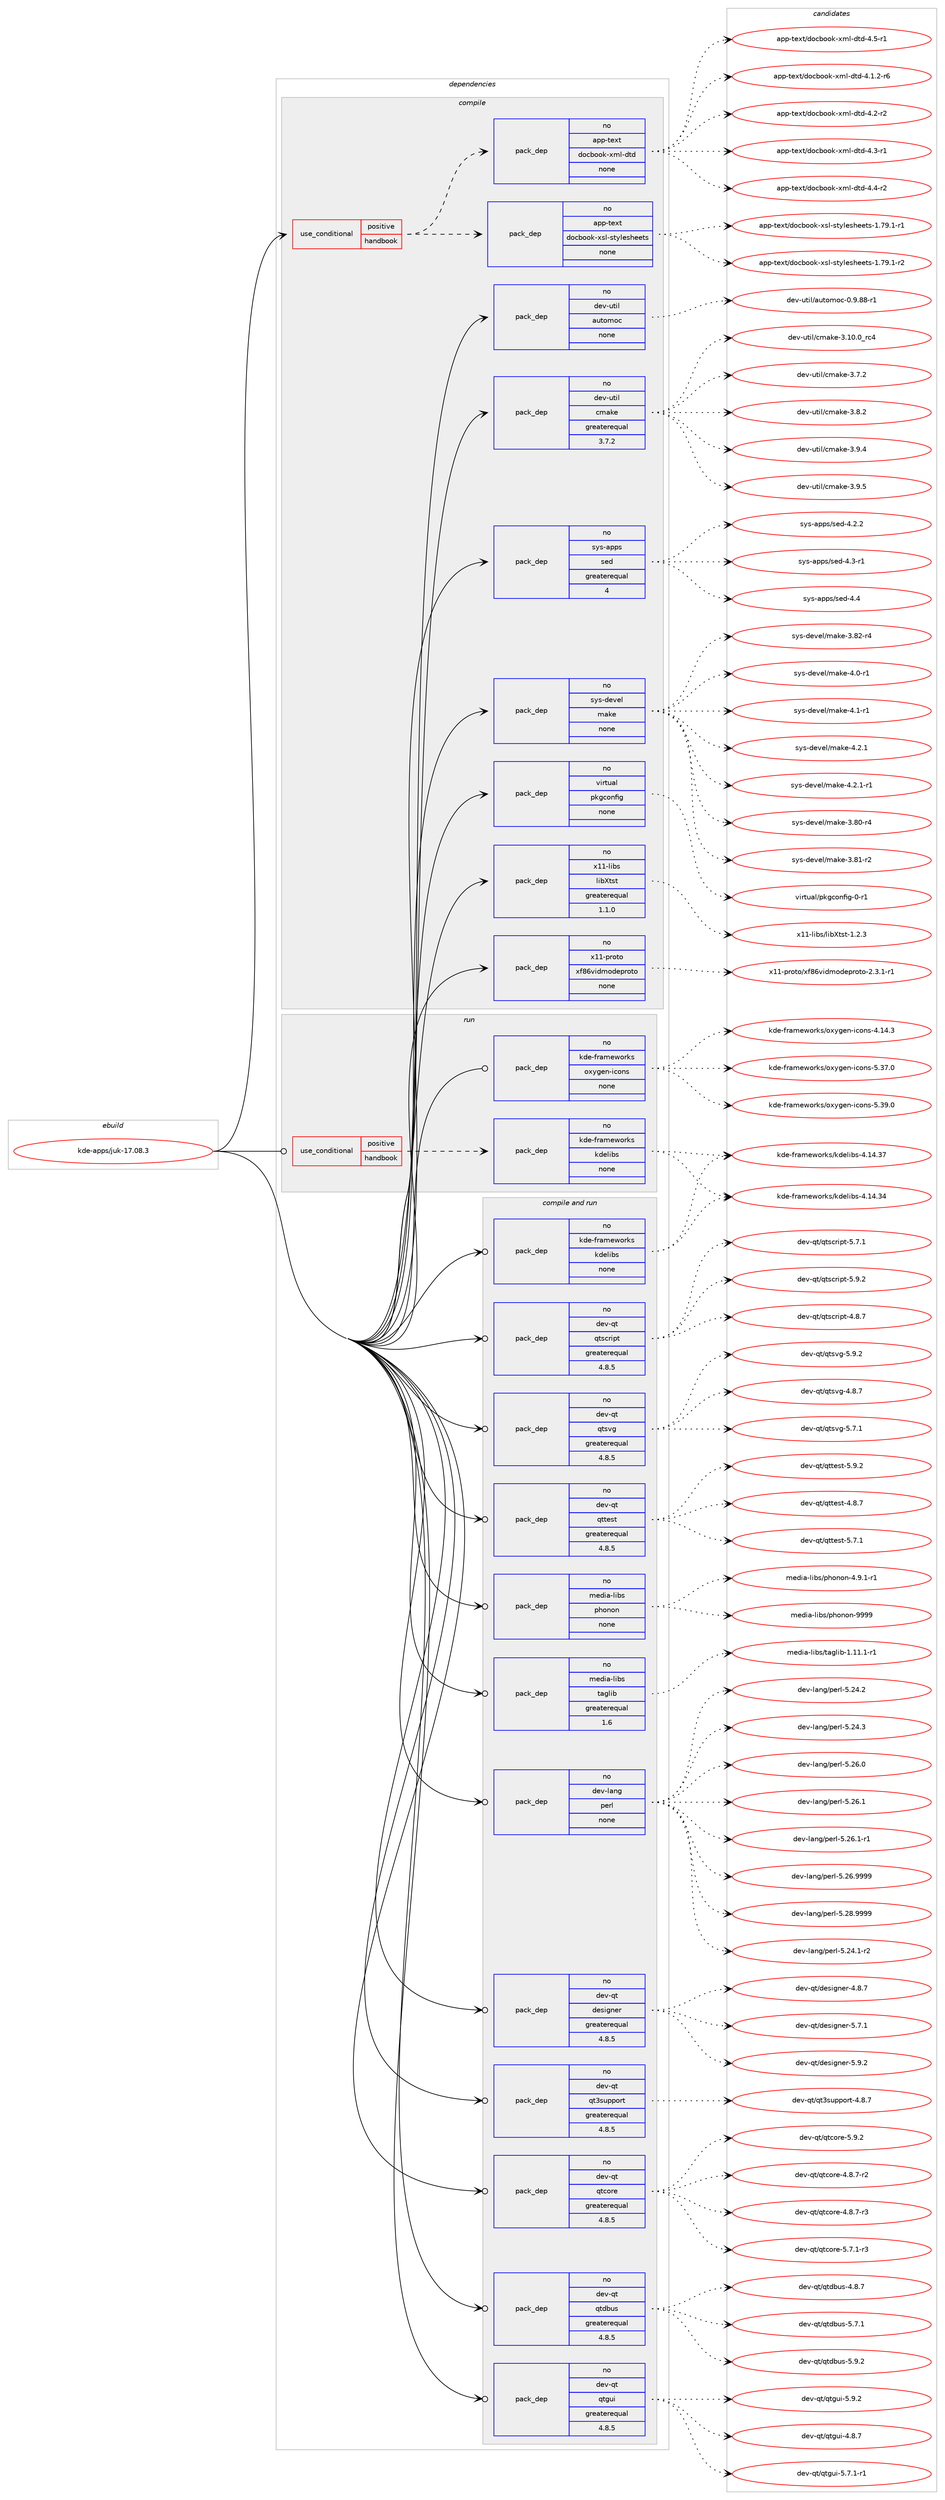digraph prolog {

# *************
# Graph options
# *************

newrank=true;
concentrate=true;
compound=true;
graph [rankdir=LR,fontname=Helvetica,fontsize=10,ranksep=1.5];#, ranksep=2.5, nodesep=0.2];
edge  [arrowhead=vee];
node  [fontname=Helvetica,fontsize=10];

# **********
# The ebuild
# **********

subgraph cluster_leftcol {
color=gray;
rank=same;
label=<<i>ebuild</i>>;
id [label="kde-apps/juk-17.08.3", color=red, width=4, href="../kde-apps/juk-17.08.3.svg"];
}

# ****************
# The dependencies
# ****************

subgraph cluster_midcol {
color=gray;
label=<<i>dependencies</i>>;
subgraph cluster_compile {
fillcolor="#eeeeee";
style=filled;
label=<<i>compile</i>>;
subgraph cond82462 {
dependency315636 [label=<<TABLE BORDER="0" CELLBORDER="1" CELLSPACING="0" CELLPADDING="4"><TR><TD ROWSPAN="3" CELLPADDING="10">use_conditional</TD></TR><TR><TD>positive</TD></TR><TR><TD>handbook</TD></TR></TABLE>>, shape=none, color=red];
subgraph pack228183 {
dependency315637 [label=<<TABLE BORDER="0" CELLBORDER="1" CELLSPACING="0" CELLPADDING="4" WIDTH="220"><TR><TD ROWSPAN="6" CELLPADDING="30">pack_dep</TD></TR><TR><TD WIDTH="110">no</TD></TR><TR><TD>app-text</TD></TR><TR><TD>docbook-xml-dtd</TD></TR><TR><TD>none</TD></TR><TR><TD></TD></TR></TABLE>>, shape=none, color=blue];
}
dependency315636:e -> dependency315637:w [weight=20,style="dashed",arrowhead="vee"];
subgraph pack228184 {
dependency315638 [label=<<TABLE BORDER="0" CELLBORDER="1" CELLSPACING="0" CELLPADDING="4" WIDTH="220"><TR><TD ROWSPAN="6" CELLPADDING="30">pack_dep</TD></TR><TR><TD WIDTH="110">no</TD></TR><TR><TD>app-text</TD></TR><TR><TD>docbook-xsl-stylesheets</TD></TR><TR><TD>none</TD></TR><TR><TD></TD></TR></TABLE>>, shape=none, color=blue];
}
dependency315636:e -> dependency315638:w [weight=20,style="dashed",arrowhead="vee"];
}
id:e -> dependency315636:w [weight=20,style="solid",arrowhead="vee"];
subgraph pack228185 {
dependency315639 [label=<<TABLE BORDER="0" CELLBORDER="1" CELLSPACING="0" CELLPADDING="4" WIDTH="220"><TR><TD ROWSPAN="6" CELLPADDING="30">pack_dep</TD></TR><TR><TD WIDTH="110">no</TD></TR><TR><TD>dev-util</TD></TR><TR><TD>automoc</TD></TR><TR><TD>none</TD></TR><TR><TD></TD></TR></TABLE>>, shape=none, color=blue];
}
id:e -> dependency315639:w [weight=20,style="solid",arrowhead="vee"];
subgraph pack228186 {
dependency315640 [label=<<TABLE BORDER="0" CELLBORDER="1" CELLSPACING="0" CELLPADDING="4" WIDTH="220"><TR><TD ROWSPAN="6" CELLPADDING="30">pack_dep</TD></TR><TR><TD WIDTH="110">no</TD></TR><TR><TD>dev-util</TD></TR><TR><TD>cmake</TD></TR><TR><TD>greaterequal</TD></TR><TR><TD>3.7.2</TD></TR></TABLE>>, shape=none, color=blue];
}
id:e -> dependency315640:w [weight=20,style="solid",arrowhead="vee"];
subgraph pack228187 {
dependency315641 [label=<<TABLE BORDER="0" CELLBORDER="1" CELLSPACING="0" CELLPADDING="4" WIDTH="220"><TR><TD ROWSPAN="6" CELLPADDING="30">pack_dep</TD></TR><TR><TD WIDTH="110">no</TD></TR><TR><TD>sys-apps</TD></TR><TR><TD>sed</TD></TR><TR><TD>greaterequal</TD></TR><TR><TD>4</TD></TR></TABLE>>, shape=none, color=blue];
}
id:e -> dependency315641:w [weight=20,style="solid",arrowhead="vee"];
subgraph pack228188 {
dependency315642 [label=<<TABLE BORDER="0" CELLBORDER="1" CELLSPACING="0" CELLPADDING="4" WIDTH="220"><TR><TD ROWSPAN="6" CELLPADDING="30">pack_dep</TD></TR><TR><TD WIDTH="110">no</TD></TR><TR><TD>sys-devel</TD></TR><TR><TD>make</TD></TR><TR><TD>none</TD></TR><TR><TD></TD></TR></TABLE>>, shape=none, color=blue];
}
id:e -> dependency315642:w [weight=20,style="solid",arrowhead="vee"];
subgraph pack228189 {
dependency315643 [label=<<TABLE BORDER="0" CELLBORDER="1" CELLSPACING="0" CELLPADDING="4" WIDTH="220"><TR><TD ROWSPAN="6" CELLPADDING="30">pack_dep</TD></TR><TR><TD WIDTH="110">no</TD></TR><TR><TD>virtual</TD></TR><TR><TD>pkgconfig</TD></TR><TR><TD>none</TD></TR><TR><TD></TD></TR></TABLE>>, shape=none, color=blue];
}
id:e -> dependency315643:w [weight=20,style="solid",arrowhead="vee"];
subgraph pack228190 {
dependency315644 [label=<<TABLE BORDER="0" CELLBORDER="1" CELLSPACING="0" CELLPADDING="4" WIDTH="220"><TR><TD ROWSPAN="6" CELLPADDING="30">pack_dep</TD></TR><TR><TD WIDTH="110">no</TD></TR><TR><TD>x11-libs</TD></TR><TR><TD>libXtst</TD></TR><TR><TD>greaterequal</TD></TR><TR><TD>1.1.0</TD></TR></TABLE>>, shape=none, color=blue];
}
id:e -> dependency315644:w [weight=20,style="solid",arrowhead="vee"];
subgraph pack228191 {
dependency315645 [label=<<TABLE BORDER="0" CELLBORDER="1" CELLSPACING="0" CELLPADDING="4" WIDTH="220"><TR><TD ROWSPAN="6" CELLPADDING="30">pack_dep</TD></TR><TR><TD WIDTH="110">no</TD></TR><TR><TD>x11-proto</TD></TR><TR><TD>xf86vidmodeproto</TD></TR><TR><TD>none</TD></TR><TR><TD></TD></TR></TABLE>>, shape=none, color=blue];
}
id:e -> dependency315645:w [weight=20,style="solid",arrowhead="vee"];
}
subgraph cluster_compileandrun {
fillcolor="#eeeeee";
style=filled;
label=<<i>compile and run</i>>;
subgraph pack228192 {
dependency315646 [label=<<TABLE BORDER="0" CELLBORDER="1" CELLSPACING="0" CELLPADDING="4" WIDTH="220"><TR><TD ROWSPAN="6" CELLPADDING="30">pack_dep</TD></TR><TR><TD WIDTH="110">no</TD></TR><TR><TD>dev-lang</TD></TR><TR><TD>perl</TD></TR><TR><TD>none</TD></TR><TR><TD></TD></TR></TABLE>>, shape=none, color=blue];
}
id:e -> dependency315646:w [weight=20,style="solid",arrowhead="odotvee"];
subgraph pack228193 {
dependency315647 [label=<<TABLE BORDER="0" CELLBORDER="1" CELLSPACING="0" CELLPADDING="4" WIDTH="220"><TR><TD ROWSPAN="6" CELLPADDING="30">pack_dep</TD></TR><TR><TD WIDTH="110">no</TD></TR><TR><TD>dev-qt</TD></TR><TR><TD>designer</TD></TR><TR><TD>greaterequal</TD></TR><TR><TD>4.8.5</TD></TR></TABLE>>, shape=none, color=blue];
}
id:e -> dependency315647:w [weight=20,style="solid",arrowhead="odotvee"];
subgraph pack228194 {
dependency315648 [label=<<TABLE BORDER="0" CELLBORDER="1" CELLSPACING="0" CELLPADDING="4" WIDTH="220"><TR><TD ROWSPAN="6" CELLPADDING="30">pack_dep</TD></TR><TR><TD WIDTH="110">no</TD></TR><TR><TD>dev-qt</TD></TR><TR><TD>qt3support</TD></TR><TR><TD>greaterequal</TD></TR><TR><TD>4.8.5</TD></TR></TABLE>>, shape=none, color=blue];
}
id:e -> dependency315648:w [weight=20,style="solid",arrowhead="odotvee"];
subgraph pack228195 {
dependency315649 [label=<<TABLE BORDER="0" CELLBORDER="1" CELLSPACING="0" CELLPADDING="4" WIDTH="220"><TR><TD ROWSPAN="6" CELLPADDING="30">pack_dep</TD></TR><TR><TD WIDTH="110">no</TD></TR><TR><TD>dev-qt</TD></TR><TR><TD>qtcore</TD></TR><TR><TD>greaterequal</TD></TR><TR><TD>4.8.5</TD></TR></TABLE>>, shape=none, color=blue];
}
id:e -> dependency315649:w [weight=20,style="solid",arrowhead="odotvee"];
subgraph pack228196 {
dependency315650 [label=<<TABLE BORDER="0" CELLBORDER="1" CELLSPACING="0" CELLPADDING="4" WIDTH="220"><TR><TD ROWSPAN="6" CELLPADDING="30">pack_dep</TD></TR><TR><TD WIDTH="110">no</TD></TR><TR><TD>dev-qt</TD></TR><TR><TD>qtdbus</TD></TR><TR><TD>greaterequal</TD></TR><TR><TD>4.8.5</TD></TR></TABLE>>, shape=none, color=blue];
}
id:e -> dependency315650:w [weight=20,style="solid",arrowhead="odotvee"];
subgraph pack228197 {
dependency315651 [label=<<TABLE BORDER="0" CELLBORDER="1" CELLSPACING="0" CELLPADDING="4" WIDTH="220"><TR><TD ROWSPAN="6" CELLPADDING="30">pack_dep</TD></TR><TR><TD WIDTH="110">no</TD></TR><TR><TD>dev-qt</TD></TR><TR><TD>qtgui</TD></TR><TR><TD>greaterequal</TD></TR><TR><TD>4.8.5</TD></TR></TABLE>>, shape=none, color=blue];
}
id:e -> dependency315651:w [weight=20,style="solid",arrowhead="odotvee"];
subgraph pack228198 {
dependency315652 [label=<<TABLE BORDER="0" CELLBORDER="1" CELLSPACING="0" CELLPADDING="4" WIDTH="220"><TR><TD ROWSPAN="6" CELLPADDING="30">pack_dep</TD></TR><TR><TD WIDTH="110">no</TD></TR><TR><TD>dev-qt</TD></TR><TR><TD>qtscript</TD></TR><TR><TD>greaterequal</TD></TR><TR><TD>4.8.5</TD></TR></TABLE>>, shape=none, color=blue];
}
id:e -> dependency315652:w [weight=20,style="solid",arrowhead="odotvee"];
subgraph pack228199 {
dependency315653 [label=<<TABLE BORDER="0" CELLBORDER="1" CELLSPACING="0" CELLPADDING="4" WIDTH="220"><TR><TD ROWSPAN="6" CELLPADDING="30">pack_dep</TD></TR><TR><TD WIDTH="110">no</TD></TR><TR><TD>dev-qt</TD></TR><TR><TD>qtsvg</TD></TR><TR><TD>greaterequal</TD></TR><TR><TD>4.8.5</TD></TR></TABLE>>, shape=none, color=blue];
}
id:e -> dependency315653:w [weight=20,style="solid",arrowhead="odotvee"];
subgraph pack228200 {
dependency315654 [label=<<TABLE BORDER="0" CELLBORDER="1" CELLSPACING="0" CELLPADDING="4" WIDTH="220"><TR><TD ROWSPAN="6" CELLPADDING="30">pack_dep</TD></TR><TR><TD WIDTH="110">no</TD></TR><TR><TD>dev-qt</TD></TR><TR><TD>qttest</TD></TR><TR><TD>greaterequal</TD></TR><TR><TD>4.8.5</TD></TR></TABLE>>, shape=none, color=blue];
}
id:e -> dependency315654:w [weight=20,style="solid",arrowhead="odotvee"];
subgraph pack228201 {
dependency315655 [label=<<TABLE BORDER="0" CELLBORDER="1" CELLSPACING="0" CELLPADDING="4" WIDTH="220"><TR><TD ROWSPAN="6" CELLPADDING="30">pack_dep</TD></TR><TR><TD WIDTH="110">no</TD></TR><TR><TD>kde-frameworks</TD></TR><TR><TD>kdelibs</TD></TR><TR><TD>none</TD></TR><TR><TD></TD></TR></TABLE>>, shape=none, color=blue];
}
id:e -> dependency315655:w [weight=20,style="solid",arrowhead="odotvee"];
subgraph pack228202 {
dependency315656 [label=<<TABLE BORDER="0" CELLBORDER="1" CELLSPACING="0" CELLPADDING="4" WIDTH="220"><TR><TD ROWSPAN="6" CELLPADDING="30">pack_dep</TD></TR><TR><TD WIDTH="110">no</TD></TR><TR><TD>media-libs</TD></TR><TR><TD>phonon</TD></TR><TR><TD>none</TD></TR><TR><TD></TD></TR></TABLE>>, shape=none, color=blue];
}
id:e -> dependency315656:w [weight=20,style="solid",arrowhead="odotvee"];
subgraph pack228203 {
dependency315657 [label=<<TABLE BORDER="0" CELLBORDER="1" CELLSPACING="0" CELLPADDING="4" WIDTH="220"><TR><TD ROWSPAN="6" CELLPADDING="30">pack_dep</TD></TR><TR><TD WIDTH="110">no</TD></TR><TR><TD>media-libs</TD></TR><TR><TD>taglib</TD></TR><TR><TD>greaterequal</TD></TR><TR><TD>1.6</TD></TR></TABLE>>, shape=none, color=blue];
}
id:e -> dependency315657:w [weight=20,style="solid",arrowhead="odotvee"];
}
subgraph cluster_run {
fillcolor="#eeeeee";
style=filled;
label=<<i>run</i>>;
subgraph cond82463 {
dependency315658 [label=<<TABLE BORDER="0" CELLBORDER="1" CELLSPACING="0" CELLPADDING="4"><TR><TD ROWSPAN="3" CELLPADDING="10">use_conditional</TD></TR><TR><TD>positive</TD></TR><TR><TD>handbook</TD></TR></TABLE>>, shape=none, color=red];
subgraph pack228204 {
dependency315659 [label=<<TABLE BORDER="0" CELLBORDER="1" CELLSPACING="0" CELLPADDING="4" WIDTH="220"><TR><TD ROWSPAN="6" CELLPADDING="30">pack_dep</TD></TR><TR><TD WIDTH="110">no</TD></TR><TR><TD>kde-frameworks</TD></TR><TR><TD>kdelibs</TD></TR><TR><TD>none</TD></TR><TR><TD></TD></TR></TABLE>>, shape=none, color=blue];
}
dependency315658:e -> dependency315659:w [weight=20,style="dashed",arrowhead="vee"];
}
id:e -> dependency315658:w [weight=20,style="solid",arrowhead="odot"];
subgraph pack228205 {
dependency315660 [label=<<TABLE BORDER="0" CELLBORDER="1" CELLSPACING="0" CELLPADDING="4" WIDTH="220"><TR><TD ROWSPAN="6" CELLPADDING="30">pack_dep</TD></TR><TR><TD WIDTH="110">no</TD></TR><TR><TD>kde-frameworks</TD></TR><TR><TD>oxygen-icons</TD></TR><TR><TD>none</TD></TR><TR><TD></TD></TR></TABLE>>, shape=none, color=blue];
}
id:e -> dependency315660:w [weight=20,style="solid",arrowhead="odot"];
}
}

# **************
# The candidates
# **************

subgraph cluster_choices {
rank=same;
color=gray;
label=<<i>candidates</i>>;

subgraph choice228183 {
color=black;
nodesep=1;
choice971121124511610112011647100111999811111110745120109108451001161004552464946504511454 [label="app-text/docbook-xml-dtd-4.1.2-r6", color=red, width=4,href="../app-text/docbook-xml-dtd-4.1.2-r6.svg"];
choice97112112451161011201164710011199981111111074512010910845100116100455246504511450 [label="app-text/docbook-xml-dtd-4.2-r2", color=red, width=4,href="../app-text/docbook-xml-dtd-4.2-r2.svg"];
choice97112112451161011201164710011199981111111074512010910845100116100455246514511449 [label="app-text/docbook-xml-dtd-4.3-r1", color=red, width=4,href="../app-text/docbook-xml-dtd-4.3-r1.svg"];
choice97112112451161011201164710011199981111111074512010910845100116100455246524511450 [label="app-text/docbook-xml-dtd-4.4-r2", color=red, width=4,href="../app-text/docbook-xml-dtd-4.4-r2.svg"];
choice97112112451161011201164710011199981111111074512010910845100116100455246534511449 [label="app-text/docbook-xml-dtd-4.5-r1", color=red, width=4,href="../app-text/docbook-xml-dtd-4.5-r1.svg"];
dependency315637:e -> choice971121124511610112011647100111999811111110745120109108451001161004552464946504511454:w [style=dotted,weight="100"];
dependency315637:e -> choice97112112451161011201164710011199981111111074512010910845100116100455246504511450:w [style=dotted,weight="100"];
dependency315637:e -> choice97112112451161011201164710011199981111111074512010910845100116100455246514511449:w [style=dotted,weight="100"];
dependency315637:e -> choice97112112451161011201164710011199981111111074512010910845100116100455246524511450:w [style=dotted,weight="100"];
dependency315637:e -> choice97112112451161011201164710011199981111111074512010910845100116100455246534511449:w [style=dotted,weight="100"];
}
subgraph choice228184 {
color=black;
nodesep=1;
choice97112112451161011201164710011199981111111074512011510845115116121108101115104101101116115454946555746494511449 [label="app-text/docbook-xsl-stylesheets-1.79.1-r1", color=red, width=4,href="../app-text/docbook-xsl-stylesheets-1.79.1-r1.svg"];
choice97112112451161011201164710011199981111111074512011510845115116121108101115104101101116115454946555746494511450 [label="app-text/docbook-xsl-stylesheets-1.79.1-r2", color=red, width=4,href="../app-text/docbook-xsl-stylesheets-1.79.1-r2.svg"];
dependency315638:e -> choice97112112451161011201164710011199981111111074512011510845115116121108101115104101101116115454946555746494511449:w [style=dotted,weight="100"];
dependency315638:e -> choice97112112451161011201164710011199981111111074512011510845115116121108101115104101101116115454946555746494511450:w [style=dotted,weight="100"];
}
subgraph choice228185 {
color=black;
nodesep=1;
choice10010111845117116105108479711711611110911199454846574656564511449 [label="dev-util/automoc-0.9.88-r1", color=red, width=4,href="../dev-util/automoc-0.9.88-r1.svg"];
dependency315639:e -> choice10010111845117116105108479711711611110911199454846574656564511449:w [style=dotted,weight="100"];
}
subgraph choice228186 {
color=black;
nodesep=1;
choice1001011184511711610510847991099710710145514649484648951149952 [label="dev-util/cmake-3.10.0_rc4", color=red, width=4,href="../dev-util/cmake-3.10.0_rc4.svg"];
choice10010111845117116105108479910997107101455146554650 [label="dev-util/cmake-3.7.2", color=red, width=4,href="../dev-util/cmake-3.7.2.svg"];
choice10010111845117116105108479910997107101455146564650 [label="dev-util/cmake-3.8.2", color=red, width=4,href="../dev-util/cmake-3.8.2.svg"];
choice10010111845117116105108479910997107101455146574652 [label="dev-util/cmake-3.9.4", color=red, width=4,href="../dev-util/cmake-3.9.4.svg"];
choice10010111845117116105108479910997107101455146574653 [label="dev-util/cmake-3.9.5", color=red, width=4,href="../dev-util/cmake-3.9.5.svg"];
dependency315640:e -> choice1001011184511711610510847991099710710145514649484648951149952:w [style=dotted,weight="100"];
dependency315640:e -> choice10010111845117116105108479910997107101455146554650:w [style=dotted,weight="100"];
dependency315640:e -> choice10010111845117116105108479910997107101455146564650:w [style=dotted,weight="100"];
dependency315640:e -> choice10010111845117116105108479910997107101455146574652:w [style=dotted,weight="100"];
dependency315640:e -> choice10010111845117116105108479910997107101455146574653:w [style=dotted,weight="100"];
}
subgraph choice228187 {
color=black;
nodesep=1;
choice115121115459711211211547115101100455246504650 [label="sys-apps/sed-4.2.2", color=red, width=4,href="../sys-apps/sed-4.2.2.svg"];
choice115121115459711211211547115101100455246514511449 [label="sys-apps/sed-4.3-r1", color=red, width=4,href="../sys-apps/sed-4.3-r1.svg"];
choice11512111545971121121154711510110045524652 [label="sys-apps/sed-4.4", color=red, width=4,href="../sys-apps/sed-4.4.svg"];
dependency315641:e -> choice115121115459711211211547115101100455246504650:w [style=dotted,weight="100"];
dependency315641:e -> choice115121115459711211211547115101100455246514511449:w [style=dotted,weight="100"];
dependency315641:e -> choice11512111545971121121154711510110045524652:w [style=dotted,weight="100"];
}
subgraph choice228188 {
color=black;
nodesep=1;
choice11512111545100101118101108471099710710145514656484511452 [label="sys-devel/make-3.80-r4", color=red, width=4,href="../sys-devel/make-3.80-r4.svg"];
choice11512111545100101118101108471099710710145514656494511450 [label="sys-devel/make-3.81-r2", color=red, width=4,href="../sys-devel/make-3.81-r2.svg"];
choice11512111545100101118101108471099710710145514656504511452 [label="sys-devel/make-3.82-r4", color=red, width=4,href="../sys-devel/make-3.82-r4.svg"];
choice115121115451001011181011084710997107101455246484511449 [label="sys-devel/make-4.0-r1", color=red, width=4,href="../sys-devel/make-4.0-r1.svg"];
choice115121115451001011181011084710997107101455246494511449 [label="sys-devel/make-4.1-r1", color=red, width=4,href="../sys-devel/make-4.1-r1.svg"];
choice115121115451001011181011084710997107101455246504649 [label="sys-devel/make-4.2.1", color=red, width=4,href="../sys-devel/make-4.2.1.svg"];
choice1151211154510010111810110847109971071014552465046494511449 [label="sys-devel/make-4.2.1-r1", color=red, width=4,href="../sys-devel/make-4.2.1-r1.svg"];
dependency315642:e -> choice11512111545100101118101108471099710710145514656484511452:w [style=dotted,weight="100"];
dependency315642:e -> choice11512111545100101118101108471099710710145514656494511450:w [style=dotted,weight="100"];
dependency315642:e -> choice11512111545100101118101108471099710710145514656504511452:w [style=dotted,weight="100"];
dependency315642:e -> choice115121115451001011181011084710997107101455246484511449:w [style=dotted,weight="100"];
dependency315642:e -> choice115121115451001011181011084710997107101455246494511449:w [style=dotted,weight="100"];
dependency315642:e -> choice115121115451001011181011084710997107101455246504649:w [style=dotted,weight="100"];
dependency315642:e -> choice1151211154510010111810110847109971071014552465046494511449:w [style=dotted,weight="100"];
}
subgraph choice228189 {
color=black;
nodesep=1;
choice11810511411611797108471121071039911111010210510345484511449 [label="virtual/pkgconfig-0-r1", color=red, width=4,href="../virtual/pkgconfig-0-r1.svg"];
dependency315643:e -> choice11810511411611797108471121071039911111010210510345484511449:w [style=dotted,weight="100"];
}
subgraph choice228190 {
color=black;
nodesep=1;
choice12049494510810598115471081059888116115116454946504651 [label="x11-libs/libXtst-1.2.3", color=red, width=4,href="../x11-libs/libXtst-1.2.3.svg"];
dependency315644:e -> choice12049494510810598115471081059888116115116454946504651:w [style=dotted,weight="100"];
}
subgraph choice228191 {
color=black;
nodesep=1;
choice1204949451121141111161114712010256541181051001091111001011121141111161114550465146494511449 [label="x11-proto/xf86vidmodeproto-2.3.1-r1", color=red, width=4,href="../x11-proto/xf86vidmodeproto-2.3.1-r1.svg"];
dependency315645:e -> choice1204949451121141111161114712010256541181051001091111001011121141111161114550465146494511449:w [style=dotted,weight="100"];
}
subgraph choice228192 {
color=black;
nodesep=1;
choice100101118451089711010347112101114108455346505246494511450 [label="dev-lang/perl-5.24.1-r2", color=red, width=4,href="../dev-lang/perl-5.24.1-r2.svg"];
choice10010111845108971101034711210111410845534650524650 [label="dev-lang/perl-5.24.2", color=red, width=4,href="../dev-lang/perl-5.24.2.svg"];
choice10010111845108971101034711210111410845534650524651 [label="dev-lang/perl-5.24.3", color=red, width=4,href="../dev-lang/perl-5.24.3.svg"];
choice10010111845108971101034711210111410845534650544648 [label="dev-lang/perl-5.26.0", color=red, width=4,href="../dev-lang/perl-5.26.0.svg"];
choice10010111845108971101034711210111410845534650544649 [label="dev-lang/perl-5.26.1", color=red, width=4,href="../dev-lang/perl-5.26.1.svg"];
choice100101118451089711010347112101114108455346505446494511449 [label="dev-lang/perl-5.26.1-r1", color=red, width=4,href="../dev-lang/perl-5.26.1-r1.svg"];
choice10010111845108971101034711210111410845534650544657575757 [label="dev-lang/perl-5.26.9999", color=red, width=4,href="../dev-lang/perl-5.26.9999.svg"];
choice10010111845108971101034711210111410845534650564657575757 [label="dev-lang/perl-5.28.9999", color=red, width=4,href="../dev-lang/perl-5.28.9999.svg"];
dependency315646:e -> choice100101118451089711010347112101114108455346505246494511450:w [style=dotted,weight="100"];
dependency315646:e -> choice10010111845108971101034711210111410845534650524650:w [style=dotted,weight="100"];
dependency315646:e -> choice10010111845108971101034711210111410845534650524651:w [style=dotted,weight="100"];
dependency315646:e -> choice10010111845108971101034711210111410845534650544648:w [style=dotted,weight="100"];
dependency315646:e -> choice10010111845108971101034711210111410845534650544649:w [style=dotted,weight="100"];
dependency315646:e -> choice100101118451089711010347112101114108455346505446494511449:w [style=dotted,weight="100"];
dependency315646:e -> choice10010111845108971101034711210111410845534650544657575757:w [style=dotted,weight="100"];
dependency315646:e -> choice10010111845108971101034711210111410845534650564657575757:w [style=dotted,weight="100"];
}
subgraph choice228193 {
color=black;
nodesep=1;
choice1001011184511311647100101115105103110101114455246564655 [label="dev-qt/designer-4.8.7", color=red, width=4,href="../dev-qt/designer-4.8.7.svg"];
choice1001011184511311647100101115105103110101114455346554649 [label="dev-qt/designer-5.7.1", color=red, width=4,href="../dev-qt/designer-5.7.1.svg"];
choice1001011184511311647100101115105103110101114455346574650 [label="dev-qt/designer-5.9.2", color=red, width=4,href="../dev-qt/designer-5.9.2.svg"];
dependency315647:e -> choice1001011184511311647100101115105103110101114455246564655:w [style=dotted,weight="100"];
dependency315647:e -> choice1001011184511311647100101115105103110101114455346554649:w [style=dotted,weight="100"];
dependency315647:e -> choice1001011184511311647100101115105103110101114455346574650:w [style=dotted,weight="100"];
}
subgraph choice228194 {
color=black;
nodesep=1;
choice100101118451131164711311651115117112112111114116455246564655 [label="dev-qt/qt3support-4.8.7", color=red, width=4,href="../dev-qt/qt3support-4.8.7.svg"];
dependency315648:e -> choice100101118451131164711311651115117112112111114116455246564655:w [style=dotted,weight="100"];
}
subgraph choice228195 {
color=black;
nodesep=1;
choice1001011184511311647113116991111141014552465646554511450 [label="dev-qt/qtcore-4.8.7-r2", color=red, width=4,href="../dev-qt/qtcore-4.8.7-r2.svg"];
choice1001011184511311647113116991111141014552465646554511451 [label="dev-qt/qtcore-4.8.7-r3", color=red, width=4,href="../dev-qt/qtcore-4.8.7-r3.svg"];
choice1001011184511311647113116991111141014553465546494511451 [label="dev-qt/qtcore-5.7.1-r3", color=red, width=4,href="../dev-qt/qtcore-5.7.1-r3.svg"];
choice100101118451131164711311699111114101455346574650 [label="dev-qt/qtcore-5.9.2", color=red, width=4,href="../dev-qt/qtcore-5.9.2.svg"];
dependency315649:e -> choice1001011184511311647113116991111141014552465646554511450:w [style=dotted,weight="100"];
dependency315649:e -> choice1001011184511311647113116991111141014552465646554511451:w [style=dotted,weight="100"];
dependency315649:e -> choice1001011184511311647113116991111141014553465546494511451:w [style=dotted,weight="100"];
dependency315649:e -> choice100101118451131164711311699111114101455346574650:w [style=dotted,weight="100"];
}
subgraph choice228196 {
color=black;
nodesep=1;
choice100101118451131164711311610098117115455246564655 [label="dev-qt/qtdbus-4.8.7", color=red, width=4,href="../dev-qt/qtdbus-4.8.7.svg"];
choice100101118451131164711311610098117115455346554649 [label="dev-qt/qtdbus-5.7.1", color=red, width=4,href="../dev-qt/qtdbus-5.7.1.svg"];
choice100101118451131164711311610098117115455346574650 [label="dev-qt/qtdbus-5.9.2", color=red, width=4,href="../dev-qt/qtdbus-5.9.2.svg"];
dependency315650:e -> choice100101118451131164711311610098117115455246564655:w [style=dotted,weight="100"];
dependency315650:e -> choice100101118451131164711311610098117115455346554649:w [style=dotted,weight="100"];
dependency315650:e -> choice100101118451131164711311610098117115455346574650:w [style=dotted,weight="100"];
}
subgraph choice228197 {
color=black;
nodesep=1;
choice1001011184511311647113116103117105455246564655 [label="dev-qt/qtgui-4.8.7", color=red, width=4,href="../dev-qt/qtgui-4.8.7.svg"];
choice10010111845113116471131161031171054553465546494511449 [label="dev-qt/qtgui-5.7.1-r1", color=red, width=4,href="../dev-qt/qtgui-5.7.1-r1.svg"];
choice1001011184511311647113116103117105455346574650 [label="dev-qt/qtgui-5.9.2", color=red, width=4,href="../dev-qt/qtgui-5.9.2.svg"];
dependency315651:e -> choice1001011184511311647113116103117105455246564655:w [style=dotted,weight="100"];
dependency315651:e -> choice10010111845113116471131161031171054553465546494511449:w [style=dotted,weight="100"];
dependency315651:e -> choice1001011184511311647113116103117105455346574650:w [style=dotted,weight="100"];
}
subgraph choice228198 {
color=black;
nodesep=1;
choice100101118451131164711311611599114105112116455246564655 [label="dev-qt/qtscript-4.8.7", color=red, width=4,href="../dev-qt/qtscript-4.8.7.svg"];
choice100101118451131164711311611599114105112116455346554649 [label="dev-qt/qtscript-5.7.1", color=red, width=4,href="../dev-qt/qtscript-5.7.1.svg"];
choice100101118451131164711311611599114105112116455346574650 [label="dev-qt/qtscript-5.9.2", color=red, width=4,href="../dev-qt/qtscript-5.9.2.svg"];
dependency315652:e -> choice100101118451131164711311611599114105112116455246564655:w [style=dotted,weight="100"];
dependency315652:e -> choice100101118451131164711311611599114105112116455346554649:w [style=dotted,weight="100"];
dependency315652:e -> choice100101118451131164711311611599114105112116455346574650:w [style=dotted,weight="100"];
}
subgraph choice228199 {
color=black;
nodesep=1;
choice1001011184511311647113116115118103455246564655 [label="dev-qt/qtsvg-4.8.7", color=red, width=4,href="../dev-qt/qtsvg-4.8.7.svg"];
choice1001011184511311647113116115118103455346554649 [label="dev-qt/qtsvg-5.7.1", color=red, width=4,href="../dev-qt/qtsvg-5.7.1.svg"];
choice1001011184511311647113116115118103455346574650 [label="dev-qt/qtsvg-5.9.2", color=red, width=4,href="../dev-qt/qtsvg-5.9.2.svg"];
dependency315653:e -> choice1001011184511311647113116115118103455246564655:w [style=dotted,weight="100"];
dependency315653:e -> choice1001011184511311647113116115118103455346554649:w [style=dotted,weight="100"];
dependency315653:e -> choice1001011184511311647113116115118103455346574650:w [style=dotted,weight="100"];
}
subgraph choice228200 {
color=black;
nodesep=1;
choice1001011184511311647113116116101115116455246564655 [label="dev-qt/qttest-4.8.7", color=red, width=4,href="../dev-qt/qttest-4.8.7.svg"];
choice1001011184511311647113116116101115116455346554649 [label="dev-qt/qttest-5.7.1", color=red, width=4,href="../dev-qt/qttest-5.7.1.svg"];
choice1001011184511311647113116116101115116455346574650 [label="dev-qt/qttest-5.9.2", color=red, width=4,href="../dev-qt/qttest-5.9.2.svg"];
dependency315654:e -> choice1001011184511311647113116116101115116455246564655:w [style=dotted,weight="100"];
dependency315654:e -> choice1001011184511311647113116116101115116455346554649:w [style=dotted,weight="100"];
dependency315654:e -> choice1001011184511311647113116116101115116455346574650:w [style=dotted,weight="100"];
}
subgraph choice228201 {
color=black;
nodesep=1;
choice107100101451021149710910111911111410711547107100101108105981154552464952465152 [label="kde-frameworks/kdelibs-4.14.34", color=red, width=4,href="../kde-frameworks/kdelibs-4.14.34.svg"];
choice107100101451021149710910111911111410711547107100101108105981154552464952465155 [label="kde-frameworks/kdelibs-4.14.37", color=red, width=4,href="../kde-frameworks/kdelibs-4.14.37.svg"];
dependency315655:e -> choice107100101451021149710910111911111410711547107100101108105981154552464952465152:w [style=dotted,weight="100"];
dependency315655:e -> choice107100101451021149710910111911111410711547107100101108105981154552464952465155:w [style=dotted,weight="100"];
}
subgraph choice228202 {
color=black;
nodesep=1;
choice109101100105974510810598115471121041111101111104552465746494511449 [label="media-libs/phonon-4.9.1-r1", color=red, width=4,href="../media-libs/phonon-4.9.1-r1.svg"];
choice109101100105974510810598115471121041111101111104557575757 [label="media-libs/phonon-9999", color=red, width=4,href="../media-libs/phonon-9999.svg"];
dependency315656:e -> choice109101100105974510810598115471121041111101111104552465746494511449:w [style=dotted,weight="100"];
dependency315656:e -> choice109101100105974510810598115471121041111101111104557575757:w [style=dotted,weight="100"];
}
subgraph choice228203 {
color=black;
nodesep=1;
choice109101100105974510810598115471169710310810598454946494946494511449 [label="media-libs/taglib-1.11.1-r1", color=red, width=4,href="../media-libs/taglib-1.11.1-r1.svg"];
dependency315657:e -> choice109101100105974510810598115471169710310810598454946494946494511449:w [style=dotted,weight="100"];
}
subgraph choice228204 {
color=black;
nodesep=1;
choice107100101451021149710910111911111410711547107100101108105981154552464952465152 [label="kde-frameworks/kdelibs-4.14.34", color=red, width=4,href="../kde-frameworks/kdelibs-4.14.34.svg"];
choice107100101451021149710910111911111410711547107100101108105981154552464952465155 [label="kde-frameworks/kdelibs-4.14.37", color=red, width=4,href="../kde-frameworks/kdelibs-4.14.37.svg"];
dependency315659:e -> choice107100101451021149710910111911111410711547107100101108105981154552464952465152:w [style=dotted,weight="100"];
dependency315659:e -> choice107100101451021149710910111911111410711547107100101108105981154552464952465155:w [style=dotted,weight="100"];
}
subgraph choice228205 {
color=black;
nodesep=1;
choice107100101451021149710910111911111410711547111120121103101110451059911111011545524649524651 [label="kde-frameworks/oxygen-icons-4.14.3", color=red, width=4,href="../kde-frameworks/oxygen-icons-4.14.3.svg"];
choice107100101451021149710910111911111410711547111120121103101110451059911111011545534651554648 [label="kde-frameworks/oxygen-icons-5.37.0", color=red, width=4,href="../kde-frameworks/oxygen-icons-5.37.0.svg"];
choice107100101451021149710910111911111410711547111120121103101110451059911111011545534651574648 [label="kde-frameworks/oxygen-icons-5.39.0", color=red, width=4,href="../kde-frameworks/oxygen-icons-5.39.0.svg"];
dependency315660:e -> choice107100101451021149710910111911111410711547111120121103101110451059911111011545524649524651:w [style=dotted,weight="100"];
dependency315660:e -> choice107100101451021149710910111911111410711547111120121103101110451059911111011545534651554648:w [style=dotted,weight="100"];
dependency315660:e -> choice107100101451021149710910111911111410711547111120121103101110451059911111011545534651574648:w [style=dotted,weight="100"];
}
}

}
